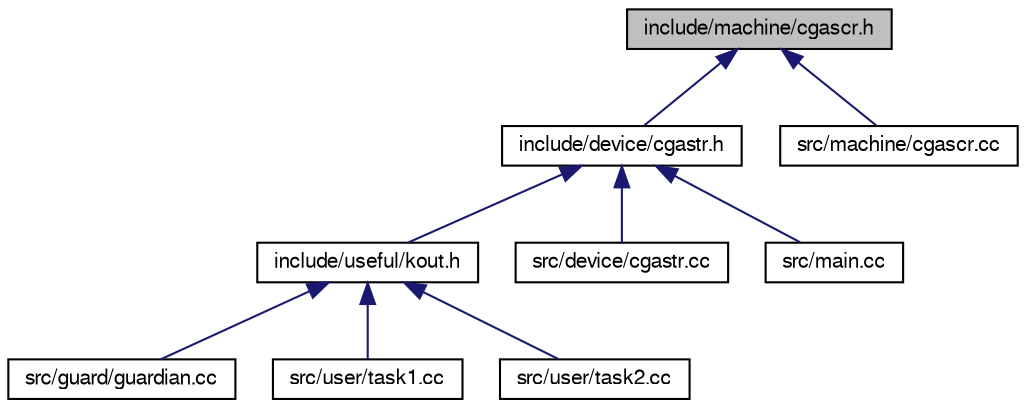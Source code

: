 digraph "include/machine/cgascr.h"
{
  bgcolor="transparent";
  edge [fontname="FreeSans",fontsize="10",labelfontname="FreeSans",labelfontsize="10"];
  node [fontname="FreeSans",fontsize="10",shape=record];
  Node1 [label="include/machine/cgascr.h",height=0.2,width=0.4,color="black", fillcolor="grey75", style="filled" fontcolor="black"];
  Node1 -> Node2 [dir="back",color="midnightblue",fontsize="10",style="solid",fontname="FreeSans"];
  Node2 [label="include/device/cgastr.h",height=0.2,width=0.4,color="black",URL="$cgastr_8h.html"];
  Node2 -> Node3 [dir="back",color="midnightblue",fontsize="10",style="solid",fontname="FreeSans"];
  Node3 [label="include/useful/kout.h",height=0.2,width=0.4,color="black",URL="$kout_8h.html",tooltip="alles notwendige zum nutzen der in main.cc deklarierten globalen Variable kout"];
  Node3 -> Node4 [dir="back",color="midnightblue",fontsize="10",style="solid",fontname="FreeSans"];
  Node4 [label="src/guard/guardian.cc",height=0.2,width=0.4,color="black",URL="$guardian_8cc.html",tooltip="Interrupt-Behandlungsfunktionen."];
  Node3 -> Node5 [dir="back",color="midnightblue",fontsize="10",style="solid",fontname="FreeSans"];
  Node5 [label="src/user/task1.cc",height=0.2,width=0.4,color="black",URL="$task1_8cc.html"];
  Node3 -> Node6 [dir="back",color="midnightblue",fontsize="10",style="solid",fontname="FreeSans"];
  Node6 [label="src/user/task2.cc",height=0.2,width=0.4,color="black",URL="$task2_8cc.html"];
  Node2 -> Node7 [dir="back",color="midnightblue",fontsize="10",style="solid",fontname="FreeSans"];
  Node7 [label="src/device/cgastr.cc",height=0.2,width=0.4,color="black",URL="$cgastr_8cc.html",tooltip="CGA_Stream ist hier implementiert"];
  Node2 -> Node8 [dir="back",color="midnightblue",fontsize="10",style="solid",fontname="FreeSans"];
  Node8 [label="src/main.cc",height=0.2,width=0.4,color="black",URL="$main_8cc.html",tooltip="Grunddatei von OOStuBS."];
  Node1 -> Node9 [dir="back",color="midnightblue",fontsize="10",style="solid",fontname="FreeSans"];
  Node9 [label="src/machine/cgascr.cc",height=0.2,width=0.4,color="black",URL="$cgascr_8cc.html"];
}
